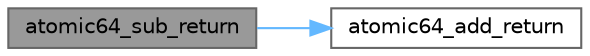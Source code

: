 digraph "atomic64_sub_return"
{
 // LATEX_PDF_SIZE
  bgcolor="transparent";
  edge [fontname=Helvetica,fontsize=10,labelfontname=Helvetica,labelfontsize=10];
  node [fontname=Helvetica,fontsize=10,shape=box,height=0.2,width=0.4];
  rankdir="LR";
  Node1 [id="Node000001",label="atomic64_sub_return",height=0.2,width=0.4,color="gray40", fillcolor="grey60", style="filled", fontcolor="black",tooltip=" "];
  Node1 -> Node2 [id="edge1_Node000001_Node000002",color="steelblue1",style="solid",tooltip=" "];
  Node2 [id="Node000002",label="atomic64_add_return",height=0.2,width=0.4,color="grey40", fillcolor="white", style="filled",URL="$atomic-x86__64_8h.html#ad5b667028db4ee4ae589339db7c202a0",tooltip=" "];
}
